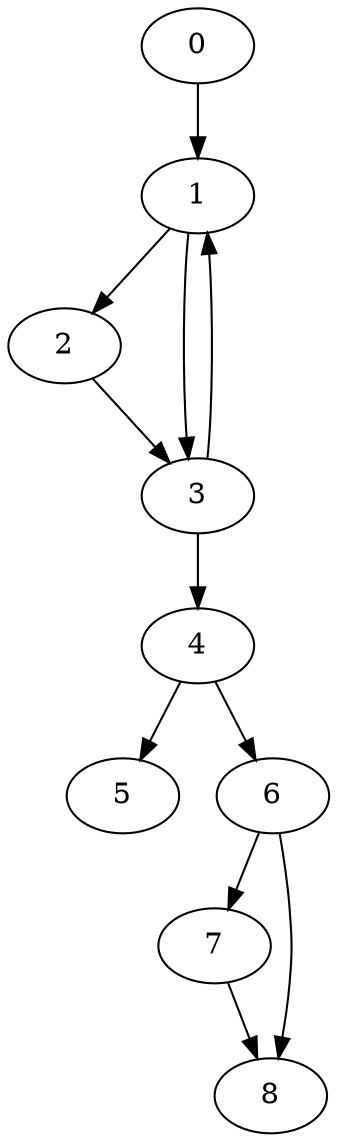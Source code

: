 digraph {
	0
	1
	2
	3
	4
	5
	6
	7
	8
	0 -> 1
	3 -> 1
	1 -> 3
	2 -> 3
	3 -> 4
	4 -> 5
	6 -> 7
	6 -> 8
	7 -> 8
	4 -> 6
	1 -> 2
}
